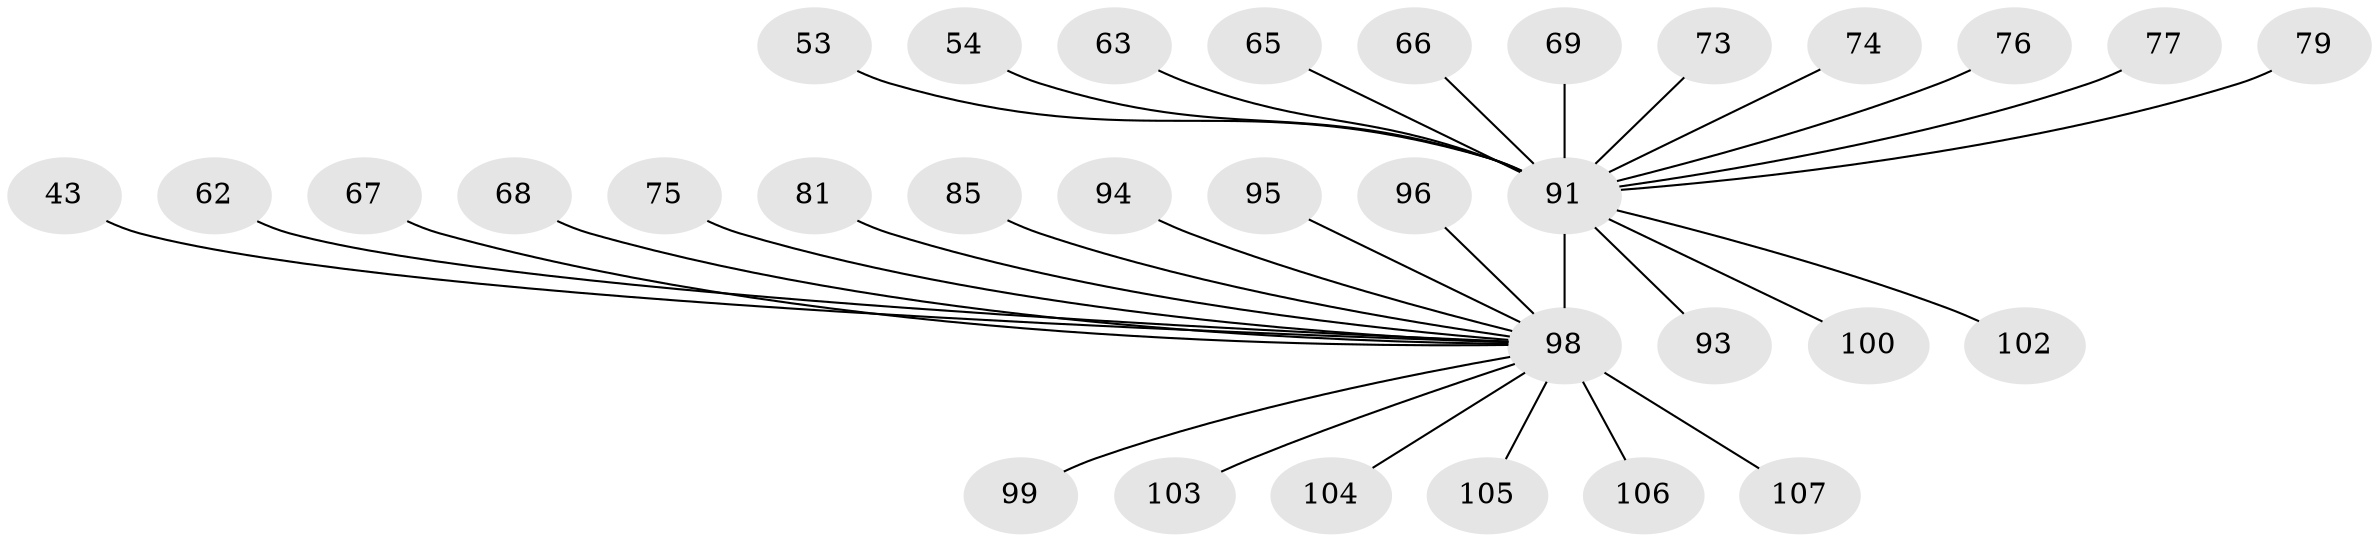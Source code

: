 // original degree distribution, {6: 0.028037383177570093, 14: 0.018691588785046728, 17: 0.009345794392523364, 1: 0.5327102803738317, 11: 0.009345794392523364, 5: 0.028037383177570093, 12: 0.018691588785046728, 2: 0.22429906542056074, 4: 0.056074766355140186, 3: 0.07476635514018691}
// Generated by graph-tools (version 1.1) at 2025/51/03/04/25 21:51:21]
// undirected, 32 vertices, 31 edges
graph export_dot {
graph [start="1"]
  node [color=gray90,style=filled];
  43;
  53;
  54;
  62;
  63 [super="+15"];
  65;
  66;
  67;
  68;
  69 [super="+25"];
  73;
  74;
  75;
  76;
  77 [super="+14"];
  79 [super="+57"];
  81 [super="+59"];
  85;
  91 [super="+82+84+55+9+12+36+41+45+52"];
  93 [super="+21+87"];
  94;
  95;
  96 [super="+71"];
  98 [super="+90+97+37+56+5+11+17+51+19+23+24+31+80+34+38+44+46+58+61"];
  99;
  100;
  102;
  103;
  104 [super="+22+35"];
  105 [super="+86"];
  106 [super="+72+78+83+89+101"];
  107 [super="+88+92"];
  43 -- 98 [weight=2];
  53 -- 91;
  54 -- 91;
  62 -- 98;
  63 -- 91;
  65 -- 91;
  66 -- 91;
  67 -- 98;
  68 -- 98;
  69 -- 91;
  73 -- 91;
  74 -- 91;
  75 -- 98;
  76 -- 91;
  77 -- 91;
  79 -- 91;
  81 -- 98;
  85 -- 98;
  91 -- 102;
  91 -- 93;
  91 -- 98 [weight=22];
  91 -- 100;
  94 -- 98;
  95 -- 98;
  96 -- 98;
  98 -- 103;
  98 -- 107 [weight=2];
  98 -- 99;
  98 -- 104;
  98 -- 105;
  98 -- 106 [weight=2];
}

